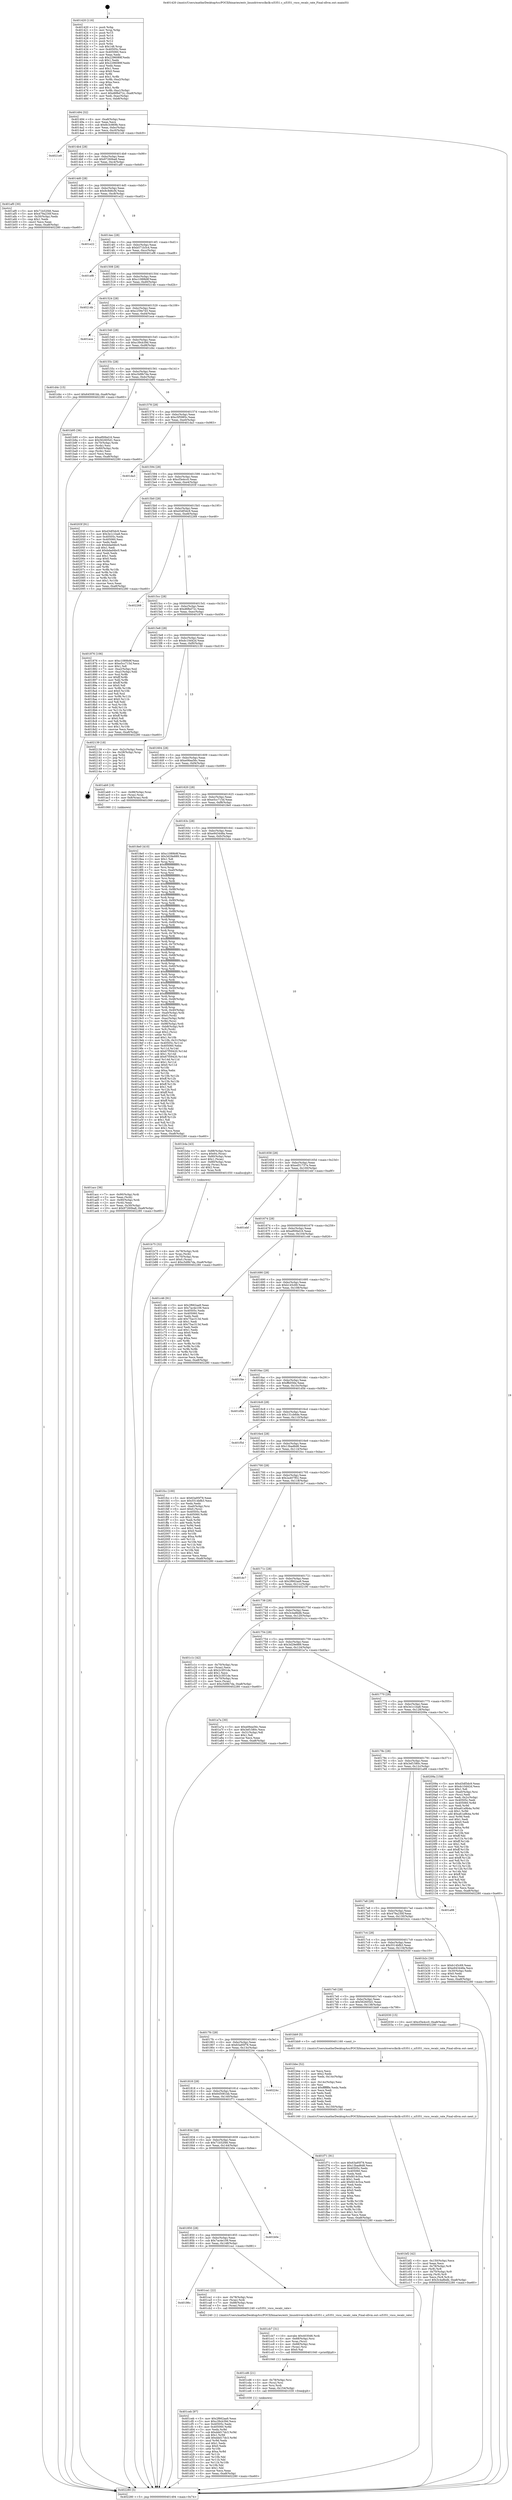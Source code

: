 digraph "0x401420" {
  label = "0x401420 (/mnt/c/Users/mathe/Desktop/tcc/POCII/binaries/extr_linuxdriversclkclk-si5351.c_si5351_vxco_recalc_rate_Final-ollvm.out::main(0))"
  labelloc = "t"
  node[shape=record]

  Entry [label="",width=0.3,height=0.3,shape=circle,fillcolor=black,style=filled]
  "0x401494" [label="{
     0x401494 [32]\l
     | [instrs]\l
     &nbsp;&nbsp;0x401494 \<+6\>: mov -0xa8(%rbp),%eax\l
     &nbsp;&nbsp;0x40149a \<+2\>: mov %eax,%ecx\l
     &nbsp;&nbsp;0x40149c \<+6\>: sub $0x8c3c869b,%ecx\l
     &nbsp;&nbsp;0x4014a2 \<+6\>: mov %eax,-0xbc(%rbp)\l
     &nbsp;&nbsp;0x4014a8 \<+6\>: mov %ecx,-0xc0(%rbp)\l
     &nbsp;&nbsp;0x4014ae \<+6\>: je 00000000004021e9 \<main+0xdc9\>\l
  }"]
  "0x4021e9" [label="{
     0x4021e9\l
  }", style=dashed]
  "0x4014b4" [label="{
     0x4014b4 [28]\l
     | [instrs]\l
     &nbsp;&nbsp;0x4014b4 \<+5\>: jmp 00000000004014b9 \<main+0x99\>\l
     &nbsp;&nbsp;0x4014b9 \<+6\>: mov -0xbc(%rbp),%eax\l
     &nbsp;&nbsp;0x4014bf \<+5\>: sub $0x97260ba8,%eax\l
     &nbsp;&nbsp;0x4014c4 \<+6\>: mov %eax,-0xc4(%rbp)\l
     &nbsp;&nbsp;0x4014ca \<+6\>: je 0000000000401af0 \<main+0x6d0\>\l
  }"]
  Exit [label="",width=0.3,height=0.3,shape=circle,fillcolor=black,style=filled,peripheries=2]
  "0x401af0" [label="{
     0x401af0 [30]\l
     | [instrs]\l
     &nbsp;&nbsp;0x401af0 \<+5\>: mov $0x71b52f46,%eax\l
     &nbsp;&nbsp;0x401af5 \<+5\>: mov $0x479a230f,%ecx\l
     &nbsp;&nbsp;0x401afa \<+3\>: mov -0x30(%rbp),%edx\l
     &nbsp;&nbsp;0x401afd \<+3\>: cmp $0x1,%edx\l
     &nbsp;&nbsp;0x401b00 \<+3\>: cmovl %ecx,%eax\l
     &nbsp;&nbsp;0x401b03 \<+6\>: mov %eax,-0xa8(%rbp)\l
     &nbsp;&nbsp;0x401b09 \<+5\>: jmp 0000000000402280 \<main+0xe60\>\l
  }"]
  "0x4014d0" [label="{
     0x4014d0 [28]\l
     | [instrs]\l
     &nbsp;&nbsp;0x4014d0 \<+5\>: jmp 00000000004014d5 \<main+0xb5\>\l
     &nbsp;&nbsp;0x4014d5 \<+6\>: mov -0xbc(%rbp),%eax\l
     &nbsp;&nbsp;0x4014db \<+5\>: sub $0x9c9d6cf4,%eax\l
     &nbsp;&nbsp;0x4014e0 \<+6\>: mov %eax,-0xc8(%rbp)\l
     &nbsp;&nbsp;0x4014e6 \<+6\>: je 0000000000401e22 \<main+0xa02\>\l
  }"]
  "0x401ceb" [label="{
     0x401ceb [97]\l
     | [instrs]\l
     &nbsp;&nbsp;0x401ceb \<+5\>: mov $0x2f662aa9,%eax\l
     &nbsp;&nbsp;0x401cf0 \<+5\>: mov $0xc39cb39d,%ecx\l
     &nbsp;&nbsp;0x401cf5 \<+7\>: mov 0x40505c,%edx\l
     &nbsp;&nbsp;0x401cfc \<+8\>: mov 0x405060,%r8d\l
     &nbsp;&nbsp;0x401d04 \<+3\>: mov %edx,%r9d\l
     &nbsp;&nbsp;0x401d07 \<+7\>: sub $0xddd17dc3,%r9d\l
     &nbsp;&nbsp;0x401d0e \<+4\>: sub $0x1,%r9d\l
     &nbsp;&nbsp;0x401d12 \<+7\>: add $0xddd17dc3,%r9d\l
     &nbsp;&nbsp;0x401d19 \<+4\>: imul %r9d,%edx\l
     &nbsp;&nbsp;0x401d1d \<+3\>: and $0x1,%edx\l
     &nbsp;&nbsp;0x401d20 \<+3\>: cmp $0x0,%edx\l
     &nbsp;&nbsp;0x401d23 \<+4\>: sete %r10b\l
     &nbsp;&nbsp;0x401d27 \<+4\>: cmp $0xa,%r8d\l
     &nbsp;&nbsp;0x401d2b \<+4\>: setl %r11b\l
     &nbsp;&nbsp;0x401d2f \<+3\>: mov %r10b,%bl\l
     &nbsp;&nbsp;0x401d32 \<+3\>: and %r11b,%bl\l
     &nbsp;&nbsp;0x401d35 \<+3\>: xor %r11b,%r10b\l
     &nbsp;&nbsp;0x401d38 \<+3\>: or %r10b,%bl\l
     &nbsp;&nbsp;0x401d3b \<+3\>: test $0x1,%bl\l
     &nbsp;&nbsp;0x401d3e \<+3\>: cmovne %ecx,%eax\l
     &nbsp;&nbsp;0x401d41 \<+6\>: mov %eax,-0xa8(%rbp)\l
     &nbsp;&nbsp;0x401d47 \<+5\>: jmp 0000000000402280 \<main+0xe60\>\l
  }"]
  "0x401e22" [label="{
     0x401e22\l
  }", style=dashed]
  "0x4014ec" [label="{
     0x4014ec [28]\l
     | [instrs]\l
     &nbsp;&nbsp;0x4014ec \<+5\>: jmp 00000000004014f1 \<main+0xd1\>\l
     &nbsp;&nbsp;0x4014f1 \<+6\>: mov -0xbc(%rbp),%eax\l
     &nbsp;&nbsp;0x4014f7 \<+5\>: sub $0xb571b3c4,%eax\l
     &nbsp;&nbsp;0x4014fc \<+6\>: mov %eax,-0xcc(%rbp)\l
     &nbsp;&nbsp;0x401502 \<+6\>: je 0000000000401ef8 \<main+0xad8\>\l
  }"]
  "0x401cd6" [label="{
     0x401cd6 [21]\l
     | [instrs]\l
     &nbsp;&nbsp;0x401cd6 \<+4\>: mov -0x78(%rbp),%rsi\l
     &nbsp;&nbsp;0x401cda \<+3\>: mov (%rsi),%rsi\l
     &nbsp;&nbsp;0x401cdd \<+3\>: mov %rsi,%rdi\l
     &nbsp;&nbsp;0x401ce0 \<+6\>: mov %eax,-0x154(%rbp)\l
     &nbsp;&nbsp;0x401ce6 \<+5\>: call 0000000000401030 \<free@plt\>\l
     | [calls]\l
     &nbsp;&nbsp;0x401030 \{1\} (unknown)\l
  }"]
  "0x401ef8" [label="{
     0x401ef8\l
  }", style=dashed]
  "0x401508" [label="{
     0x401508 [28]\l
     | [instrs]\l
     &nbsp;&nbsp;0x401508 \<+5\>: jmp 000000000040150d \<main+0xed\>\l
     &nbsp;&nbsp;0x40150d \<+6\>: mov -0xbc(%rbp),%eax\l
     &nbsp;&nbsp;0x401513 \<+5\>: sub $0xc1089b9f,%eax\l
     &nbsp;&nbsp;0x401518 \<+6\>: mov %eax,-0xd0(%rbp)\l
     &nbsp;&nbsp;0x40151e \<+6\>: je 000000000040214b \<main+0xd2b\>\l
  }"]
  "0x401cb7" [label="{
     0x401cb7 [31]\l
     | [instrs]\l
     &nbsp;&nbsp;0x401cb7 \<+10\>: movabs $0x4030d6,%rdi\l
     &nbsp;&nbsp;0x401cc1 \<+4\>: mov -0x68(%rbp),%rsi\l
     &nbsp;&nbsp;0x401cc5 \<+3\>: mov %rax,(%rsi)\l
     &nbsp;&nbsp;0x401cc8 \<+4\>: mov -0x68(%rbp),%rax\l
     &nbsp;&nbsp;0x401ccc \<+3\>: mov (%rax),%rsi\l
     &nbsp;&nbsp;0x401ccf \<+2\>: mov $0x0,%al\l
     &nbsp;&nbsp;0x401cd1 \<+5\>: call 0000000000401040 \<printf@plt\>\l
     | [calls]\l
     &nbsp;&nbsp;0x401040 \{1\} (unknown)\l
  }"]
  "0x40214b" [label="{
     0x40214b\l
  }", style=dashed]
  "0x401524" [label="{
     0x401524 [28]\l
     | [instrs]\l
     &nbsp;&nbsp;0x401524 \<+5\>: jmp 0000000000401529 \<main+0x109\>\l
     &nbsp;&nbsp;0x401529 \<+6\>: mov -0xbc(%rbp),%eax\l
     &nbsp;&nbsp;0x40152f \<+5\>: sub $0xc259e7d3,%eax\l
     &nbsp;&nbsp;0x401534 \<+6\>: mov %eax,-0xd4(%rbp)\l
     &nbsp;&nbsp;0x40153a \<+6\>: je 0000000000401ece \<main+0xaae\>\l
  }"]
  "0x40186c" [label="{
     0x40186c\l
  }", style=dashed]
  "0x401ece" [label="{
     0x401ece\l
  }", style=dashed]
  "0x401540" [label="{
     0x401540 [28]\l
     | [instrs]\l
     &nbsp;&nbsp;0x401540 \<+5\>: jmp 0000000000401545 \<main+0x125\>\l
     &nbsp;&nbsp;0x401545 \<+6\>: mov -0xbc(%rbp),%eax\l
     &nbsp;&nbsp;0x40154b \<+5\>: sub $0xc39cb39d,%eax\l
     &nbsp;&nbsp;0x401550 \<+6\>: mov %eax,-0xd8(%rbp)\l
     &nbsp;&nbsp;0x401556 \<+6\>: je 0000000000401d4c \<main+0x92c\>\l
  }"]
  "0x401ca1" [label="{
     0x401ca1 [22]\l
     | [instrs]\l
     &nbsp;&nbsp;0x401ca1 \<+4\>: mov -0x78(%rbp),%rax\l
     &nbsp;&nbsp;0x401ca5 \<+3\>: mov (%rax),%rdi\l
     &nbsp;&nbsp;0x401ca8 \<+7\>: mov -0x88(%rbp),%rax\l
     &nbsp;&nbsp;0x401caf \<+3\>: mov (%rax),%rsi\l
     &nbsp;&nbsp;0x401cb2 \<+5\>: call 0000000000401240 \<si5351_vxco_recalc_rate\>\l
     | [calls]\l
     &nbsp;&nbsp;0x401240 \{1\} (/mnt/c/Users/mathe/Desktop/tcc/POCII/binaries/extr_linuxdriversclkclk-si5351.c_si5351_vxco_recalc_rate_Final-ollvm.out::si5351_vxco_recalc_rate)\l
  }"]
  "0x401d4c" [label="{
     0x401d4c [15]\l
     | [instrs]\l
     &nbsp;&nbsp;0x401d4c \<+10\>: movl $0x645081bb,-0xa8(%rbp)\l
     &nbsp;&nbsp;0x401d56 \<+5\>: jmp 0000000000402280 \<main+0xe60\>\l
  }"]
  "0x40155c" [label="{
     0x40155c [28]\l
     | [instrs]\l
     &nbsp;&nbsp;0x40155c \<+5\>: jmp 0000000000401561 \<main+0x141\>\l
     &nbsp;&nbsp;0x401561 \<+6\>: mov -0xbc(%rbp),%eax\l
     &nbsp;&nbsp;0x401567 \<+5\>: sub $0xc5d9b7da,%eax\l
     &nbsp;&nbsp;0x40156c \<+6\>: mov %eax,-0xdc(%rbp)\l
     &nbsp;&nbsp;0x401572 \<+6\>: je 0000000000401b95 \<main+0x775\>\l
  }"]
  "0x401850" [label="{
     0x401850 [28]\l
     | [instrs]\l
     &nbsp;&nbsp;0x401850 \<+5\>: jmp 0000000000401855 \<main+0x435\>\l
     &nbsp;&nbsp;0x401855 \<+6\>: mov -0xbc(%rbp),%eax\l
     &nbsp;&nbsp;0x40185b \<+5\>: sub $0x7ac4e109,%eax\l
     &nbsp;&nbsp;0x401860 \<+6\>: mov %eax,-0x148(%rbp)\l
     &nbsp;&nbsp;0x401866 \<+6\>: je 0000000000401ca1 \<main+0x881\>\l
  }"]
  "0x401b95" [label="{
     0x401b95 [36]\l
     | [instrs]\l
     &nbsp;&nbsp;0x401b95 \<+5\>: mov $0xef00bd16,%eax\l
     &nbsp;&nbsp;0x401b9a \<+5\>: mov $0x562605d1,%ecx\l
     &nbsp;&nbsp;0x401b9f \<+4\>: mov -0x70(%rbp),%rdx\l
     &nbsp;&nbsp;0x401ba3 \<+2\>: mov (%rdx),%esi\l
     &nbsp;&nbsp;0x401ba5 \<+4\>: mov -0x80(%rbp),%rdx\l
     &nbsp;&nbsp;0x401ba9 \<+2\>: cmp (%rdx),%esi\l
     &nbsp;&nbsp;0x401bab \<+3\>: cmovl %ecx,%eax\l
     &nbsp;&nbsp;0x401bae \<+6\>: mov %eax,-0xa8(%rbp)\l
     &nbsp;&nbsp;0x401bb4 \<+5\>: jmp 0000000000402280 \<main+0xe60\>\l
  }"]
  "0x401578" [label="{
     0x401578 [28]\l
     | [instrs]\l
     &nbsp;&nbsp;0x401578 \<+5\>: jmp 000000000040157d \<main+0x15d\>\l
     &nbsp;&nbsp;0x40157d \<+6\>: mov -0xbc(%rbp),%eax\l
     &nbsp;&nbsp;0x401583 \<+5\>: sub $0xc5f5985c,%eax\l
     &nbsp;&nbsp;0x401588 \<+6\>: mov %eax,-0xe0(%rbp)\l
     &nbsp;&nbsp;0x40158e \<+6\>: je 0000000000401da3 \<main+0x983\>\l
  }"]
  "0x401b0e" [label="{
     0x401b0e\l
  }", style=dashed]
  "0x401da3" [label="{
     0x401da3\l
  }", style=dashed]
  "0x401594" [label="{
     0x401594 [28]\l
     | [instrs]\l
     &nbsp;&nbsp;0x401594 \<+5\>: jmp 0000000000401599 \<main+0x179\>\l
     &nbsp;&nbsp;0x401599 \<+6\>: mov -0xbc(%rbp),%eax\l
     &nbsp;&nbsp;0x40159f \<+5\>: sub $0xcf3e4cc0,%eax\l
     &nbsp;&nbsp;0x4015a4 \<+6\>: mov %eax,-0xe4(%rbp)\l
     &nbsp;&nbsp;0x4015aa \<+6\>: je 000000000040203f \<main+0xc1f\>\l
  }"]
  "0x401834" [label="{
     0x401834 [28]\l
     | [instrs]\l
     &nbsp;&nbsp;0x401834 \<+5\>: jmp 0000000000401839 \<main+0x419\>\l
     &nbsp;&nbsp;0x401839 \<+6\>: mov -0xbc(%rbp),%eax\l
     &nbsp;&nbsp;0x40183f \<+5\>: sub $0x71b52f46,%eax\l
     &nbsp;&nbsp;0x401844 \<+6\>: mov %eax,-0x144(%rbp)\l
     &nbsp;&nbsp;0x40184a \<+6\>: je 0000000000401b0e \<main+0x6ee\>\l
  }"]
  "0x40203f" [label="{
     0x40203f [91]\l
     | [instrs]\l
     &nbsp;&nbsp;0x40203f \<+5\>: mov $0xd3df3dc9,%eax\l
     &nbsp;&nbsp;0x402044 \<+5\>: mov $0x3e1c1ba8,%ecx\l
     &nbsp;&nbsp;0x402049 \<+7\>: mov 0x40505c,%edx\l
     &nbsp;&nbsp;0x402050 \<+7\>: mov 0x405060,%esi\l
     &nbsp;&nbsp;0x402057 \<+2\>: mov %edx,%edi\l
     &nbsp;&nbsp;0x402059 \<+6\>: sub $0xbdad4bc0,%edi\l
     &nbsp;&nbsp;0x40205f \<+3\>: sub $0x1,%edi\l
     &nbsp;&nbsp;0x402062 \<+6\>: add $0xbdad4bc0,%edi\l
     &nbsp;&nbsp;0x402068 \<+3\>: imul %edi,%edx\l
     &nbsp;&nbsp;0x40206b \<+3\>: and $0x1,%edx\l
     &nbsp;&nbsp;0x40206e \<+3\>: cmp $0x0,%edx\l
     &nbsp;&nbsp;0x402071 \<+4\>: sete %r8b\l
     &nbsp;&nbsp;0x402075 \<+3\>: cmp $0xa,%esi\l
     &nbsp;&nbsp;0x402078 \<+4\>: setl %r9b\l
     &nbsp;&nbsp;0x40207c \<+3\>: mov %r8b,%r10b\l
     &nbsp;&nbsp;0x40207f \<+3\>: and %r9b,%r10b\l
     &nbsp;&nbsp;0x402082 \<+3\>: xor %r9b,%r8b\l
     &nbsp;&nbsp;0x402085 \<+3\>: or %r8b,%r10b\l
     &nbsp;&nbsp;0x402088 \<+4\>: test $0x1,%r10b\l
     &nbsp;&nbsp;0x40208c \<+3\>: cmovne %ecx,%eax\l
     &nbsp;&nbsp;0x40208f \<+6\>: mov %eax,-0xa8(%rbp)\l
     &nbsp;&nbsp;0x402095 \<+5\>: jmp 0000000000402280 \<main+0xe60\>\l
  }"]
  "0x4015b0" [label="{
     0x4015b0 [28]\l
     | [instrs]\l
     &nbsp;&nbsp;0x4015b0 \<+5\>: jmp 00000000004015b5 \<main+0x195\>\l
     &nbsp;&nbsp;0x4015b5 \<+6\>: mov -0xbc(%rbp),%eax\l
     &nbsp;&nbsp;0x4015bb \<+5\>: sub $0xd3df3dc9,%eax\l
     &nbsp;&nbsp;0x4015c0 \<+6\>: mov %eax,-0xe8(%rbp)\l
     &nbsp;&nbsp;0x4015c6 \<+6\>: je 0000000000402268 \<main+0xe48\>\l
  }"]
  "0x401f71" [label="{
     0x401f71 [91]\l
     | [instrs]\l
     &nbsp;&nbsp;0x401f71 \<+5\>: mov $0x63a95f78,%eax\l
     &nbsp;&nbsp;0x401f76 \<+5\>: mov $0x13bad6d8,%ecx\l
     &nbsp;&nbsp;0x401f7b \<+7\>: mov 0x40505c,%edx\l
     &nbsp;&nbsp;0x401f82 \<+7\>: mov 0x405060,%esi\l
     &nbsp;&nbsp;0x401f89 \<+2\>: mov %edx,%edi\l
     &nbsp;&nbsp;0x401f8b \<+6\>: sub $0xfd14c5ca,%edi\l
     &nbsp;&nbsp;0x401f91 \<+3\>: sub $0x1,%edi\l
     &nbsp;&nbsp;0x401f94 \<+6\>: add $0xfd14c5ca,%edi\l
     &nbsp;&nbsp;0x401f9a \<+3\>: imul %edi,%edx\l
     &nbsp;&nbsp;0x401f9d \<+3\>: and $0x1,%edx\l
     &nbsp;&nbsp;0x401fa0 \<+3\>: cmp $0x0,%edx\l
     &nbsp;&nbsp;0x401fa3 \<+4\>: sete %r8b\l
     &nbsp;&nbsp;0x401fa7 \<+3\>: cmp $0xa,%esi\l
     &nbsp;&nbsp;0x401faa \<+4\>: setl %r9b\l
     &nbsp;&nbsp;0x401fae \<+3\>: mov %r8b,%r10b\l
     &nbsp;&nbsp;0x401fb1 \<+3\>: and %r9b,%r10b\l
     &nbsp;&nbsp;0x401fb4 \<+3\>: xor %r9b,%r8b\l
     &nbsp;&nbsp;0x401fb7 \<+3\>: or %r8b,%r10b\l
     &nbsp;&nbsp;0x401fba \<+4\>: test $0x1,%r10b\l
     &nbsp;&nbsp;0x401fbe \<+3\>: cmovne %ecx,%eax\l
     &nbsp;&nbsp;0x401fc1 \<+6\>: mov %eax,-0xa8(%rbp)\l
     &nbsp;&nbsp;0x401fc7 \<+5\>: jmp 0000000000402280 \<main+0xe60\>\l
  }"]
  "0x402268" [label="{
     0x402268\l
  }", style=dashed]
  "0x4015cc" [label="{
     0x4015cc [28]\l
     | [instrs]\l
     &nbsp;&nbsp;0x4015cc \<+5\>: jmp 00000000004015d1 \<main+0x1b1\>\l
     &nbsp;&nbsp;0x4015d1 \<+6\>: mov -0xbc(%rbp),%eax\l
     &nbsp;&nbsp;0x4015d7 \<+5\>: sub $0xd6fbd72c,%eax\l
     &nbsp;&nbsp;0x4015dc \<+6\>: mov %eax,-0xec(%rbp)\l
     &nbsp;&nbsp;0x4015e2 \<+6\>: je 0000000000401876 \<main+0x456\>\l
  }"]
  "0x401818" [label="{
     0x401818 [28]\l
     | [instrs]\l
     &nbsp;&nbsp;0x401818 \<+5\>: jmp 000000000040181d \<main+0x3fd\>\l
     &nbsp;&nbsp;0x40181d \<+6\>: mov -0xbc(%rbp),%eax\l
     &nbsp;&nbsp;0x401823 \<+5\>: sub $0x645081bb,%eax\l
     &nbsp;&nbsp;0x401828 \<+6\>: mov %eax,-0x140(%rbp)\l
     &nbsp;&nbsp;0x40182e \<+6\>: je 0000000000401f71 \<main+0xb51\>\l
  }"]
  "0x401876" [label="{
     0x401876 [106]\l
     | [instrs]\l
     &nbsp;&nbsp;0x401876 \<+5\>: mov $0xc1089b9f,%eax\l
     &nbsp;&nbsp;0x40187b \<+5\>: mov $0xe5cc715d,%ecx\l
     &nbsp;&nbsp;0x401880 \<+2\>: mov $0x1,%dl\l
     &nbsp;&nbsp;0x401882 \<+7\>: mov -0xa2(%rbp),%sil\l
     &nbsp;&nbsp;0x401889 \<+7\>: mov -0xa1(%rbp),%dil\l
     &nbsp;&nbsp;0x401890 \<+3\>: mov %sil,%r8b\l
     &nbsp;&nbsp;0x401893 \<+4\>: xor $0xff,%r8b\l
     &nbsp;&nbsp;0x401897 \<+3\>: mov %dil,%r9b\l
     &nbsp;&nbsp;0x40189a \<+4\>: xor $0xff,%r9b\l
     &nbsp;&nbsp;0x40189e \<+3\>: xor $0x0,%dl\l
     &nbsp;&nbsp;0x4018a1 \<+3\>: mov %r8b,%r10b\l
     &nbsp;&nbsp;0x4018a4 \<+4\>: and $0x0,%r10b\l
     &nbsp;&nbsp;0x4018a8 \<+3\>: and %dl,%sil\l
     &nbsp;&nbsp;0x4018ab \<+3\>: mov %r9b,%r11b\l
     &nbsp;&nbsp;0x4018ae \<+4\>: and $0x0,%r11b\l
     &nbsp;&nbsp;0x4018b2 \<+3\>: and %dl,%dil\l
     &nbsp;&nbsp;0x4018b5 \<+3\>: or %sil,%r10b\l
     &nbsp;&nbsp;0x4018b8 \<+3\>: or %dil,%r11b\l
     &nbsp;&nbsp;0x4018bb \<+3\>: xor %r11b,%r10b\l
     &nbsp;&nbsp;0x4018be \<+3\>: or %r9b,%r8b\l
     &nbsp;&nbsp;0x4018c1 \<+4\>: xor $0xff,%r8b\l
     &nbsp;&nbsp;0x4018c5 \<+3\>: or $0x0,%dl\l
     &nbsp;&nbsp;0x4018c8 \<+3\>: and %dl,%r8b\l
     &nbsp;&nbsp;0x4018cb \<+3\>: or %r8b,%r10b\l
     &nbsp;&nbsp;0x4018ce \<+4\>: test $0x1,%r10b\l
     &nbsp;&nbsp;0x4018d2 \<+3\>: cmovne %ecx,%eax\l
     &nbsp;&nbsp;0x4018d5 \<+6\>: mov %eax,-0xa8(%rbp)\l
     &nbsp;&nbsp;0x4018db \<+5\>: jmp 0000000000402280 \<main+0xe60\>\l
  }"]
  "0x4015e8" [label="{
     0x4015e8 [28]\l
     | [instrs]\l
     &nbsp;&nbsp;0x4015e8 \<+5\>: jmp 00000000004015ed \<main+0x1cd\>\l
     &nbsp;&nbsp;0x4015ed \<+6\>: mov -0xbc(%rbp),%eax\l
     &nbsp;&nbsp;0x4015f3 \<+5\>: sub $0xdc10d42d,%eax\l
     &nbsp;&nbsp;0x4015f8 \<+6\>: mov %eax,-0xf0(%rbp)\l
     &nbsp;&nbsp;0x4015fe \<+6\>: je 0000000000402139 \<main+0xd19\>\l
  }"]
  "0x402280" [label="{
     0x402280 [5]\l
     | [instrs]\l
     &nbsp;&nbsp;0x402280 \<+5\>: jmp 0000000000401494 \<main+0x74\>\l
  }"]
  "0x401420" [label="{
     0x401420 [116]\l
     | [instrs]\l
     &nbsp;&nbsp;0x401420 \<+1\>: push %rbp\l
     &nbsp;&nbsp;0x401421 \<+3\>: mov %rsp,%rbp\l
     &nbsp;&nbsp;0x401424 \<+2\>: push %r15\l
     &nbsp;&nbsp;0x401426 \<+2\>: push %r14\l
     &nbsp;&nbsp;0x401428 \<+2\>: push %r13\l
     &nbsp;&nbsp;0x40142a \<+2\>: push %r12\l
     &nbsp;&nbsp;0x40142c \<+1\>: push %rbx\l
     &nbsp;&nbsp;0x40142d \<+7\>: sub $0x148,%rsp\l
     &nbsp;&nbsp;0x401434 \<+7\>: mov 0x40505c,%eax\l
     &nbsp;&nbsp;0x40143b \<+7\>: mov 0x405060,%ecx\l
     &nbsp;&nbsp;0x401442 \<+2\>: mov %eax,%edx\l
     &nbsp;&nbsp;0x401444 \<+6\>: sub $0x2296089f,%edx\l
     &nbsp;&nbsp;0x40144a \<+3\>: sub $0x1,%edx\l
     &nbsp;&nbsp;0x40144d \<+6\>: add $0x2296089f,%edx\l
     &nbsp;&nbsp;0x401453 \<+3\>: imul %edx,%eax\l
     &nbsp;&nbsp;0x401456 \<+3\>: and $0x1,%eax\l
     &nbsp;&nbsp;0x401459 \<+3\>: cmp $0x0,%eax\l
     &nbsp;&nbsp;0x40145c \<+4\>: sete %r8b\l
     &nbsp;&nbsp;0x401460 \<+4\>: and $0x1,%r8b\l
     &nbsp;&nbsp;0x401464 \<+7\>: mov %r8b,-0xa2(%rbp)\l
     &nbsp;&nbsp;0x40146b \<+3\>: cmp $0xa,%ecx\l
     &nbsp;&nbsp;0x40146e \<+4\>: setl %r8b\l
     &nbsp;&nbsp;0x401472 \<+4\>: and $0x1,%r8b\l
     &nbsp;&nbsp;0x401476 \<+7\>: mov %r8b,-0xa1(%rbp)\l
     &nbsp;&nbsp;0x40147d \<+10\>: movl $0xd6fbd72c,-0xa8(%rbp)\l
     &nbsp;&nbsp;0x401487 \<+6\>: mov %edi,-0xac(%rbp)\l
     &nbsp;&nbsp;0x40148d \<+7\>: mov %rsi,-0xb8(%rbp)\l
  }"]
  "0x40224c" [label="{
     0x40224c\l
  }", style=dashed]
  "0x402139" [label="{
     0x402139 [18]\l
     | [instrs]\l
     &nbsp;&nbsp;0x402139 \<+3\>: mov -0x2c(%rbp),%eax\l
     &nbsp;&nbsp;0x40213c \<+4\>: lea -0x28(%rbp),%rsp\l
     &nbsp;&nbsp;0x402140 \<+1\>: pop %rbx\l
     &nbsp;&nbsp;0x402141 \<+2\>: pop %r12\l
     &nbsp;&nbsp;0x402143 \<+2\>: pop %r13\l
     &nbsp;&nbsp;0x402145 \<+2\>: pop %r14\l
     &nbsp;&nbsp;0x402147 \<+2\>: pop %r15\l
     &nbsp;&nbsp;0x402149 \<+1\>: pop %rbp\l
     &nbsp;&nbsp;0x40214a \<+1\>: ret\l
  }"]
  "0x401604" [label="{
     0x401604 [28]\l
     | [instrs]\l
     &nbsp;&nbsp;0x401604 \<+5\>: jmp 0000000000401609 \<main+0x1e9\>\l
     &nbsp;&nbsp;0x401609 \<+6\>: mov -0xbc(%rbp),%eax\l
     &nbsp;&nbsp;0x40160f \<+5\>: sub $0xe06ea56c,%eax\l
     &nbsp;&nbsp;0x401614 \<+6\>: mov %eax,-0xf4(%rbp)\l
     &nbsp;&nbsp;0x40161a \<+6\>: je 0000000000401ab9 \<main+0x699\>\l
  }"]
  "0x401bf2" [label="{
     0x401bf2 [42]\l
     | [instrs]\l
     &nbsp;&nbsp;0x401bf2 \<+6\>: mov -0x150(%rbp),%ecx\l
     &nbsp;&nbsp;0x401bf8 \<+3\>: imul %eax,%ecx\l
     &nbsp;&nbsp;0x401bfb \<+4\>: mov -0x78(%rbp),%r8\l
     &nbsp;&nbsp;0x401bff \<+3\>: mov (%r8),%r8\l
     &nbsp;&nbsp;0x401c02 \<+4\>: mov -0x70(%rbp),%r9\l
     &nbsp;&nbsp;0x401c06 \<+3\>: movslq (%r9),%r9\l
     &nbsp;&nbsp;0x401c09 \<+4\>: mov %ecx,(%r8,%r9,4)\l
     &nbsp;&nbsp;0x401c0d \<+10\>: movl $0x3c4a8bdb,-0xa8(%rbp)\l
     &nbsp;&nbsp;0x401c17 \<+5\>: jmp 0000000000402280 \<main+0xe60\>\l
  }"]
  "0x401ab9" [label="{
     0x401ab9 [19]\l
     | [instrs]\l
     &nbsp;&nbsp;0x401ab9 \<+7\>: mov -0x98(%rbp),%rax\l
     &nbsp;&nbsp;0x401ac0 \<+3\>: mov (%rax),%rax\l
     &nbsp;&nbsp;0x401ac3 \<+4\>: mov 0x8(%rax),%rdi\l
     &nbsp;&nbsp;0x401ac7 \<+5\>: call 0000000000401060 \<atoi@plt\>\l
     | [calls]\l
     &nbsp;&nbsp;0x401060 \{1\} (unknown)\l
  }"]
  "0x401620" [label="{
     0x401620 [28]\l
     | [instrs]\l
     &nbsp;&nbsp;0x401620 \<+5\>: jmp 0000000000401625 \<main+0x205\>\l
     &nbsp;&nbsp;0x401625 \<+6\>: mov -0xbc(%rbp),%eax\l
     &nbsp;&nbsp;0x40162b \<+5\>: sub $0xe5cc715d,%eax\l
     &nbsp;&nbsp;0x401630 \<+6\>: mov %eax,-0xf8(%rbp)\l
     &nbsp;&nbsp;0x401636 \<+6\>: je 00000000004018e0 \<main+0x4c0\>\l
  }"]
  "0x401bbe" [label="{
     0x401bbe [52]\l
     | [instrs]\l
     &nbsp;&nbsp;0x401bbe \<+2\>: xor %ecx,%ecx\l
     &nbsp;&nbsp;0x401bc0 \<+5\>: mov $0x2,%edx\l
     &nbsp;&nbsp;0x401bc5 \<+6\>: mov %edx,-0x14c(%rbp)\l
     &nbsp;&nbsp;0x401bcb \<+1\>: cltd\l
     &nbsp;&nbsp;0x401bcc \<+6\>: mov -0x14c(%rbp),%esi\l
     &nbsp;&nbsp;0x401bd2 \<+2\>: idiv %esi\l
     &nbsp;&nbsp;0x401bd4 \<+6\>: imul $0xfffffffe,%edx,%edx\l
     &nbsp;&nbsp;0x401bda \<+2\>: mov %ecx,%edi\l
     &nbsp;&nbsp;0x401bdc \<+2\>: sub %edx,%edi\l
     &nbsp;&nbsp;0x401bde \<+2\>: mov %ecx,%edx\l
     &nbsp;&nbsp;0x401be0 \<+3\>: sub $0x1,%edx\l
     &nbsp;&nbsp;0x401be3 \<+2\>: add %edx,%edi\l
     &nbsp;&nbsp;0x401be5 \<+2\>: sub %edi,%ecx\l
     &nbsp;&nbsp;0x401be7 \<+6\>: mov %ecx,-0x150(%rbp)\l
     &nbsp;&nbsp;0x401bed \<+5\>: call 0000000000401160 \<next_i\>\l
     | [calls]\l
     &nbsp;&nbsp;0x401160 \{1\} (/mnt/c/Users/mathe/Desktop/tcc/POCII/binaries/extr_linuxdriversclkclk-si5351.c_si5351_vxco_recalc_rate_Final-ollvm.out::next_i)\l
  }"]
  "0x4018e0" [label="{
     0x4018e0 [410]\l
     | [instrs]\l
     &nbsp;&nbsp;0x4018e0 \<+5\>: mov $0xc1089b9f,%eax\l
     &nbsp;&nbsp;0x4018e5 \<+5\>: mov $0x3d29e889,%ecx\l
     &nbsp;&nbsp;0x4018ea \<+2\>: mov $0x1,%dl\l
     &nbsp;&nbsp;0x4018ec \<+3\>: mov %rsp,%rsi\l
     &nbsp;&nbsp;0x4018ef \<+4\>: add $0xfffffffffffffff0,%rsi\l
     &nbsp;&nbsp;0x4018f3 \<+3\>: mov %rsi,%rsp\l
     &nbsp;&nbsp;0x4018f6 \<+7\>: mov %rsi,-0xa0(%rbp)\l
     &nbsp;&nbsp;0x4018fd \<+3\>: mov %rsp,%rsi\l
     &nbsp;&nbsp;0x401900 \<+4\>: add $0xfffffffffffffff0,%rsi\l
     &nbsp;&nbsp;0x401904 \<+3\>: mov %rsi,%rsp\l
     &nbsp;&nbsp;0x401907 \<+3\>: mov %rsp,%rdi\l
     &nbsp;&nbsp;0x40190a \<+4\>: add $0xfffffffffffffff0,%rdi\l
     &nbsp;&nbsp;0x40190e \<+3\>: mov %rdi,%rsp\l
     &nbsp;&nbsp;0x401911 \<+7\>: mov %rdi,-0x98(%rbp)\l
     &nbsp;&nbsp;0x401918 \<+3\>: mov %rsp,%rdi\l
     &nbsp;&nbsp;0x40191b \<+4\>: add $0xfffffffffffffff0,%rdi\l
     &nbsp;&nbsp;0x40191f \<+3\>: mov %rdi,%rsp\l
     &nbsp;&nbsp;0x401922 \<+7\>: mov %rdi,-0x90(%rbp)\l
     &nbsp;&nbsp;0x401929 \<+3\>: mov %rsp,%rdi\l
     &nbsp;&nbsp;0x40192c \<+4\>: add $0xfffffffffffffff0,%rdi\l
     &nbsp;&nbsp;0x401930 \<+3\>: mov %rdi,%rsp\l
     &nbsp;&nbsp;0x401933 \<+7\>: mov %rdi,-0x88(%rbp)\l
     &nbsp;&nbsp;0x40193a \<+3\>: mov %rsp,%rdi\l
     &nbsp;&nbsp;0x40193d \<+4\>: add $0xfffffffffffffff0,%rdi\l
     &nbsp;&nbsp;0x401941 \<+3\>: mov %rdi,%rsp\l
     &nbsp;&nbsp;0x401944 \<+4\>: mov %rdi,-0x80(%rbp)\l
     &nbsp;&nbsp;0x401948 \<+3\>: mov %rsp,%rdi\l
     &nbsp;&nbsp;0x40194b \<+4\>: add $0xfffffffffffffff0,%rdi\l
     &nbsp;&nbsp;0x40194f \<+3\>: mov %rdi,%rsp\l
     &nbsp;&nbsp;0x401952 \<+4\>: mov %rdi,-0x78(%rbp)\l
     &nbsp;&nbsp;0x401956 \<+3\>: mov %rsp,%rdi\l
     &nbsp;&nbsp;0x401959 \<+4\>: add $0xfffffffffffffff0,%rdi\l
     &nbsp;&nbsp;0x40195d \<+3\>: mov %rdi,%rsp\l
     &nbsp;&nbsp;0x401960 \<+4\>: mov %rdi,-0x70(%rbp)\l
     &nbsp;&nbsp;0x401964 \<+3\>: mov %rsp,%rdi\l
     &nbsp;&nbsp;0x401967 \<+4\>: add $0xfffffffffffffff0,%rdi\l
     &nbsp;&nbsp;0x40196b \<+3\>: mov %rdi,%rsp\l
     &nbsp;&nbsp;0x40196e \<+4\>: mov %rdi,-0x68(%rbp)\l
     &nbsp;&nbsp;0x401972 \<+3\>: mov %rsp,%rdi\l
     &nbsp;&nbsp;0x401975 \<+4\>: add $0xfffffffffffffff0,%rdi\l
     &nbsp;&nbsp;0x401979 \<+3\>: mov %rdi,%rsp\l
     &nbsp;&nbsp;0x40197c \<+4\>: mov %rdi,-0x60(%rbp)\l
     &nbsp;&nbsp;0x401980 \<+3\>: mov %rsp,%rdi\l
     &nbsp;&nbsp;0x401983 \<+4\>: add $0xfffffffffffffff0,%rdi\l
     &nbsp;&nbsp;0x401987 \<+3\>: mov %rdi,%rsp\l
     &nbsp;&nbsp;0x40198a \<+4\>: mov %rdi,-0x58(%rbp)\l
     &nbsp;&nbsp;0x40198e \<+3\>: mov %rsp,%rdi\l
     &nbsp;&nbsp;0x401991 \<+4\>: add $0xfffffffffffffff0,%rdi\l
     &nbsp;&nbsp;0x401995 \<+3\>: mov %rdi,%rsp\l
     &nbsp;&nbsp;0x401998 \<+4\>: mov %rdi,-0x50(%rbp)\l
     &nbsp;&nbsp;0x40199c \<+3\>: mov %rsp,%rdi\l
     &nbsp;&nbsp;0x40199f \<+4\>: add $0xfffffffffffffff0,%rdi\l
     &nbsp;&nbsp;0x4019a3 \<+3\>: mov %rdi,%rsp\l
     &nbsp;&nbsp;0x4019a6 \<+4\>: mov %rdi,-0x48(%rbp)\l
     &nbsp;&nbsp;0x4019aa \<+3\>: mov %rsp,%rdi\l
     &nbsp;&nbsp;0x4019ad \<+4\>: add $0xfffffffffffffff0,%rdi\l
     &nbsp;&nbsp;0x4019b1 \<+3\>: mov %rdi,%rsp\l
     &nbsp;&nbsp;0x4019b4 \<+4\>: mov %rdi,-0x40(%rbp)\l
     &nbsp;&nbsp;0x4019b8 \<+7\>: mov -0xa0(%rbp),%rdi\l
     &nbsp;&nbsp;0x4019bf \<+6\>: movl $0x0,(%rdi)\l
     &nbsp;&nbsp;0x4019c5 \<+7\>: mov -0xac(%rbp),%r8d\l
     &nbsp;&nbsp;0x4019cc \<+3\>: mov %r8d,(%rsi)\l
     &nbsp;&nbsp;0x4019cf \<+7\>: mov -0x98(%rbp),%rdi\l
     &nbsp;&nbsp;0x4019d6 \<+7\>: mov -0xb8(%rbp),%r9\l
     &nbsp;&nbsp;0x4019dd \<+3\>: mov %r9,(%rdi)\l
     &nbsp;&nbsp;0x4019e0 \<+3\>: cmpl $0x2,(%rsi)\l
     &nbsp;&nbsp;0x4019e3 \<+4\>: setne %r10b\l
     &nbsp;&nbsp;0x4019e7 \<+4\>: and $0x1,%r10b\l
     &nbsp;&nbsp;0x4019eb \<+4\>: mov %r10b,-0x31(%rbp)\l
     &nbsp;&nbsp;0x4019ef \<+8\>: mov 0x40505c,%r11d\l
     &nbsp;&nbsp;0x4019f7 \<+7\>: mov 0x405060,%ebx\l
     &nbsp;&nbsp;0x4019fe \<+3\>: mov %r11d,%r14d\l
     &nbsp;&nbsp;0x401a01 \<+7\>: sub $0x67f59420,%r14d\l
     &nbsp;&nbsp;0x401a08 \<+4\>: sub $0x1,%r14d\l
     &nbsp;&nbsp;0x401a0c \<+7\>: add $0x67f59420,%r14d\l
     &nbsp;&nbsp;0x401a13 \<+4\>: imul %r14d,%r11d\l
     &nbsp;&nbsp;0x401a17 \<+4\>: and $0x1,%r11d\l
     &nbsp;&nbsp;0x401a1b \<+4\>: cmp $0x0,%r11d\l
     &nbsp;&nbsp;0x401a1f \<+4\>: sete %r10b\l
     &nbsp;&nbsp;0x401a23 \<+3\>: cmp $0xa,%ebx\l
     &nbsp;&nbsp;0x401a26 \<+4\>: setl %r15b\l
     &nbsp;&nbsp;0x401a2a \<+3\>: mov %r10b,%r12b\l
     &nbsp;&nbsp;0x401a2d \<+4\>: xor $0xff,%r12b\l
     &nbsp;&nbsp;0x401a31 \<+3\>: mov %r15b,%r13b\l
     &nbsp;&nbsp;0x401a34 \<+4\>: xor $0xff,%r13b\l
     &nbsp;&nbsp;0x401a38 \<+3\>: xor $0x1,%dl\l
     &nbsp;&nbsp;0x401a3b \<+3\>: mov %r12b,%sil\l
     &nbsp;&nbsp;0x401a3e \<+4\>: and $0xff,%sil\l
     &nbsp;&nbsp;0x401a42 \<+3\>: and %dl,%r10b\l
     &nbsp;&nbsp;0x401a45 \<+3\>: mov %r13b,%dil\l
     &nbsp;&nbsp;0x401a48 \<+4\>: and $0xff,%dil\l
     &nbsp;&nbsp;0x401a4c \<+3\>: and %dl,%r15b\l
     &nbsp;&nbsp;0x401a4f \<+3\>: or %r10b,%sil\l
     &nbsp;&nbsp;0x401a52 \<+3\>: or %r15b,%dil\l
     &nbsp;&nbsp;0x401a55 \<+3\>: xor %dil,%sil\l
     &nbsp;&nbsp;0x401a58 \<+3\>: or %r13b,%r12b\l
     &nbsp;&nbsp;0x401a5b \<+4\>: xor $0xff,%r12b\l
     &nbsp;&nbsp;0x401a5f \<+3\>: or $0x1,%dl\l
     &nbsp;&nbsp;0x401a62 \<+3\>: and %dl,%r12b\l
     &nbsp;&nbsp;0x401a65 \<+3\>: or %r12b,%sil\l
     &nbsp;&nbsp;0x401a68 \<+4\>: test $0x1,%sil\l
     &nbsp;&nbsp;0x401a6c \<+3\>: cmovne %ecx,%eax\l
     &nbsp;&nbsp;0x401a6f \<+6\>: mov %eax,-0xa8(%rbp)\l
     &nbsp;&nbsp;0x401a75 \<+5\>: jmp 0000000000402280 \<main+0xe60\>\l
  }"]
  "0x40163c" [label="{
     0x40163c [28]\l
     | [instrs]\l
     &nbsp;&nbsp;0x40163c \<+5\>: jmp 0000000000401641 \<main+0x221\>\l
     &nbsp;&nbsp;0x401641 \<+6\>: mov -0xbc(%rbp),%eax\l
     &nbsp;&nbsp;0x401647 \<+5\>: sub $0xe943448a,%eax\l
     &nbsp;&nbsp;0x40164c \<+6\>: mov %eax,-0xfc(%rbp)\l
     &nbsp;&nbsp;0x401652 \<+6\>: je 0000000000401b4a \<main+0x72a\>\l
  }"]
  "0x4017fc" [label="{
     0x4017fc [28]\l
     | [instrs]\l
     &nbsp;&nbsp;0x4017fc \<+5\>: jmp 0000000000401801 \<main+0x3e1\>\l
     &nbsp;&nbsp;0x401801 \<+6\>: mov -0xbc(%rbp),%eax\l
     &nbsp;&nbsp;0x401807 \<+5\>: sub $0x63a95f78,%eax\l
     &nbsp;&nbsp;0x40180c \<+6\>: mov %eax,-0x13c(%rbp)\l
     &nbsp;&nbsp;0x401812 \<+6\>: je 000000000040224c \<main+0xe2c\>\l
  }"]
  "0x401bb9" [label="{
     0x401bb9 [5]\l
     | [instrs]\l
     &nbsp;&nbsp;0x401bb9 \<+5\>: call 0000000000401160 \<next_i\>\l
     | [calls]\l
     &nbsp;&nbsp;0x401160 \{1\} (/mnt/c/Users/mathe/Desktop/tcc/POCII/binaries/extr_linuxdriversclkclk-si5351.c_si5351_vxco_recalc_rate_Final-ollvm.out::next_i)\l
  }"]
  "0x401b4a" [label="{
     0x401b4a [43]\l
     | [instrs]\l
     &nbsp;&nbsp;0x401b4a \<+7\>: mov -0x88(%rbp),%rax\l
     &nbsp;&nbsp;0x401b51 \<+7\>: movq $0x64,(%rax)\l
     &nbsp;&nbsp;0x401b58 \<+4\>: mov -0x80(%rbp),%rax\l
     &nbsp;&nbsp;0x401b5c \<+6\>: movl $0x1,(%rax)\l
     &nbsp;&nbsp;0x401b62 \<+4\>: mov -0x80(%rbp),%rax\l
     &nbsp;&nbsp;0x401b66 \<+3\>: movslq (%rax),%rax\l
     &nbsp;&nbsp;0x401b69 \<+4\>: shl $0x2,%rax\l
     &nbsp;&nbsp;0x401b6d \<+3\>: mov %rax,%rdi\l
     &nbsp;&nbsp;0x401b70 \<+5\>: call 0000000000401050 \<malloc@plt\>\l
     | [calls]\l
     &nbsp;&nbsp;0x401050 \{1\} (unknown)\l
  }"]
  "0x401658" [label="{
     0x401658 [28]\l
     | [instrs]\l
     &nbsp;&nbsp;0x401658 \<+5\>: jmp 000000000040165d \<main+0x23d\>\l
     &nbsp;&nbsp;0x40165d \<+6\>: mov -0xbc(%rbp),%eax\l
     &nbsp;&nbsp;0x401663 \<+5\>: sub $0xed51737e,%eax\l
     &nbsp;&nbsp;0x401668 \<+6\>: mov %eax,-0x100(%rbp)\l
     &nbsp;&nbsp;0x40166e \<+6\>: je 0000000000401ebf \<main+0xa9f\>\l
  }"]
  "0x4017e0" [label="{
     0x4017e0 [28]\l
     | [instrs]\l
     &nbsp;&nbsp;0x4017e0 \<+5\>: jmp 00000000004017e5 \<main+0x3c5\>\l
     &nbsp;&nbsp;0x4017e5 \<+6\>: mov -0xbc(%rbp),%eax\l
     &nbsp;&nbsp;0x4017eb \<+5\>: sub $0x562605d1,%eax\l
     &nbsp;&nbsp;0x4017f0 \<+6\>: mov %eax,-0x138(%rbp)\l
     &nbsp;&nbsp;0x4017f6 \<+6\>: je 0000000000401bb9 \<main+0x799\>\l
  }"]
  "0x401ebf" [label="{
     0x401ebf\l
  }", style=dashed]
  "0x401674" [label="{
     0x401674 [28]\l
     | [instrs]\l
     &nbsp;&nbsp;0x401674 \<+5\>: jmp 0000000000401679 \<main+0x259\>\l
     &nbsp;&nbsp;0x401679 \<+6\>: mov -0xbc(%rbp),%eax\l
     &nbsp;&nbsp;0x40167f \<+5\>: sub $0xef00bd16,%eax\l
     &nbsp;&nbsp;0x401684 \<+6\>: mov %eax,-0x104(%rbp)\l
     &nbsp;&nbsp;0x40168a \<+6\>: je 0000000000401c46 \<main+0x826\>\l
  }"]
  "0x402030" [label="{
     0x402030 [15]\l
     | [instrs]\l
     &nbsp;&nbsp;0x402030 \<+10\>: movl $0xcf3e4cc0,-0xa8(%rbp)\l
     &nbsp;&nbsp;0x40203a \<+5\>: jmp 0000000000402280 \<main+0xe60\>\l
  }"]
  "0x401c46" [label="{
     0x401c46 [91]\l
     | [instrs]\l
     &nbsp;&nbsp;0x401c46 \<+5\>: mov $0x2f662aa9,%eax\l
     &nbsp;&nbsp;0x401c4b \<+5\>: mov $0x7ac4e109,%ecx\l
     &nbsp;&nbsp;0x401c50 \<+7\>: mov 0x40505c,%edx\l
     &nbsp;&nbsp;0x401c57 \<+7\>: mov 0x405060,%esi\l
     &nbsp;&nbsp;0x401c5e \<+2\>: mov %edx,%edi\l
     &nbsp;&nbsp;0x401c60 \<+6\>: add $0x75ac313d,%edi\l
     &nbsp;&nbsp;0x401c66 \<+3\>: sub $0x1,%edi\l
     &nbsp;&nbsp;0x401c69 \<+6\>: sub $0x75ac313d,%edi\l
     &nbsp;&nbsp;0x401c6f \<+3\>: imul %edi,%edx\l
     &nbsp;&nbsp;0x401c72 \<+3\>: and $0x1,%edx\l
     &nbsp;&nbsp;0x401c75 \<+3\>: cmp $0x0,%edx\l
     &nbsp;&nbsp;0x401c78 \<+4\>: sete %r8b\l
     &nbsp;&nbsp;0x401c7c \<+3\>: cmp $0xa,%esi\l
     &nbsp;&nbsp;0x401c7f \<+4\>: setl %r9b\l
     &nbsp;&nbsp;0x401c83 \<+3\>: mov %r8b,%r10b\l
     &nbsp;&nbsp;0x401c86 \<+3\>: and %r9b,%r10b\l
     &nbsp;&nbsp;0x401c89 \<+3\>: xor %r9b,%r8b\l
     &nbsp;&nbsp;0x401c8c \<+3\>: or %r8b,%r10b\l
     &nbsp;&nbsp;0x401c8f \<+4\>: test $0x1,%r10b\l
     &nbsp;&nbsp;0x401c93 \<+3\>: cmovne %ecx,%eax\l
     &nbsp;&nbsp;0x401c96 \<+6\>: mov %eax,-0xa8(%rbp)\l
     &nbsp;&nbsp;0x401c9c \<+5\>: jmp 0000000000402280 \<main+0xe60\>\l
  }"]
  "0x401690" [label="{
     0x401690 [28]\l
     | [instrs]\l
     &nbsp;&nbsp;0x401690 \<+5\>: jmp 0000000000401695 \<main+0x275\>\l
     &nbsp;&nbsp;0x401695 \<+6\>: mov -0xbc(%rbp),%eax\l
     &nbsp;&nbsp;0x40169b \<+5\>: sub $0xb145c69,%eax\l
     &nbsp;&nbsp;0x4016a0 \<+6\>: mov %eax,-0x108(%rbp)\l
     &nbsp;&nbsp;0x4016a6 \<+6\>: je 0000000000401f4e \<main+0xb2e\>\l
  }"]
  "0x401b75" [label="{
     0x401b75 [32]\l
     | [instrs]\l
     &nbsp;&nbsp;0x401b75 \<+4\>: mov -0x78(%rbp),%rdi\l
     &nbsp;&nbsp;0x401b79 \<+3\>: mov %rax,(%rdi)\l
     &nbsp;&nbsp;0x401b7c \<+4\>: mov -0x70(%rbp),%rax\l
     &nbsp;&nbsp;0x401b80 \<+6\>: movl $0x0,(%rax)\l
     &nbsp;&nbsp;0x401b86 \<+10\>: movl $0xc5d9b7da,-0xa8(%rbp)\l
     &nbsp;&nbsp;0x401b90 \<+5\>: jmp 0000000000402280 \<main+0xe60\>\l
  }"]
  "0x401f4e" [label="{
     0x401f4e\l
  }", style=dashed]
  "0x4016ac" [label="{
     0x4016ac [28]\l
     | [instrs]\l
     &nbsp;&nbsp;0x4016ac \<+5\>: jmp 00000000004016b1 \<main+0x291\>\l
     &nbsp;&nbsp;0x4016b1 \<+6\>: mov -0xbc(%rbp),%eax\l
     &nbsp;&nbsp;0x4016b7 \<+5\>: sub $0xffb056e,%eax\l
     &nbsp;&nbsp;0x4016bc \<+6\>: mov %eax,-0x10c(%rbp)\l
     &nbsp;&nbsp;0x4016c2 \<+6\>: je 0000000000401d5b \<main+0x93b\>\l
  }"]
  "0x4017c4" [label="{
     0x4017c4 [28]\l
     | [instrs]\l
     &nbsp;&nbsp;0x4017c4 \<+5\>: jmp 00000000004017c9 \<main+0x3a9\>\l
     &nbsp;&nbsp;0x4017c9 \<+6\>: mov -0xbc(%rbp),%eax\l
     &nbsp;&nbsp;0x4017cf \<+5\>: sub $0x5514bfb3,%eax\l
     &nbsp;&nbsp;0x4017d4 \<+6\>: mov %eax,-0x134(%rbp)\l
     &nbsp;&nbsp;0x4017da \<+6\>: je 0000000000402030 \<main+0xc10\>\l
  }"]
  "0x401d5b" [label="{
     0x401d5b\l
  }", style=dashed]
  "0x4016c8" [label="{
     0x4016c8 [28]\l
     | [instrs]\l
     &nbsp;&nbsp;0x4016c8 \<+5\>: jmp 00000000004016cd \<main+0x2ad\>\l
     &nbsp;&nbsp;0x4016cd \<+6\>: mov -0xbc(%rbp),%eax\l
     &nbsp;&nbsp;0x4016d3 \<+5\>: sub $0x131cb6de,%eax\l
     &nbsp;&nbsp;0x4016d8 \<+6\>: mov %eax,-0x110(%rbp)\l
     &nbsp;&nbsp;0x4016de \<+6\>: je 0000000000401f5d \<main+0xb3d\>\l
  }"]
  "0x401b2c" [label="{
     0x401b2c [30]\l
     | [instrs]\l
     &nbsp;&nbsp;0x401b2c \<+5\>: mov $0xb145c69,%eax\l
     &nbsp;&nbsp;0x401b31 \<+5\>: mov $0xe943448a,%ecx\l
     &nbsp;&nbsp;0x401b36 \<+3\>: mov -0x30(%rbp),%edx\l
     &nbsp;&nbsp;0x401b39 \<+3\>: cmp $0x0,%edx\l
     &nbsp;&nbsp;0x401b3c \<+3\>: cmove %ecx,%eax\l
     &nbsp;&nbsp;0x401b3f \<+6\>: mov %eax,-0xa8(%rbp)\l
     &nbsp;&nbsp;0x401b45 \<+5\>: jmp 0000000000402280 \<main+0xe60\>\l
  }"]
  "0x401f5d" [label="{
     0x401f5d\l
  }", style=dashed]
  "0x4016e4" [label="{
     0x4016e4 [28]\l
     | [instrs]\l
     &nbsp;&nbsp;0x4016e4 \<+5\>: jmp 00000000004016e9 \<main+0x2c9\>\l
     &nbsp;&nbsp;0x4016e9 \<+6\>: mov -0xbc(%rbp),%eax\l
     &nbsp;&nbsp;0x4016ef \<+5\>: sub $0x13bad6d8,%eax\l
     &nbsp;&nbsp;0x4016f4 \<+6\>: mov %eax,-0x114(%rbp)\l
     &nbsp;&nbsp;0x4016fa \<+6\>: je 0000000000401fcc \<main+0xbac\>\l
  }"]
  "0x4017a8" [label="{
     0x4017a8 [28]\l
     | [instrs]\l
     &nbsp;&nbsp;0x4017a8 \<+5\>: jmp 00000000004017ad \<main+0x38d\>\l
     &nbsp;&nbsp;0x4017ad \<+6\>: mov -0xbc(%rbp),%eax\l
     &nbsp;&nbsp;0x4017b3 \<+5\>: sub $0x479a230f,%eax\l
     &nbsp;&nbsp;0x4017b8 \<+6\>: mov %eax,-0x130(%rbp)\l
     &nbsp;&nbsp;0x4017be \<+6\>: je 0000000000401b2c \<main+0x70c\>\l
  }"]
  "0x401fcc" [label="{
     0x401fcc [100]\l
     | [instrs]\l
     &nbsp;&nbsp;0x401fcc \<+5\>: mov $0x63a95f78,%eax\l
     &nbsp;&nbsp;0x401fd1 \<+5\>: mov $0x5514bfb3,%ecx\l
     &nbsp;&nbsp;0x401fd6 \<+2\>: xor %edx,%edx\l
     &nbsp;&nbsp;0x401fd8 \<+7\>: mov -0xa0(%rbp),%rsi\l
     &nbsp;&nbsp;0x401fdf \<+6\>: movl $0x0,(%rsi)\l
     &nbsp;&nbsp;0x401fe5 \<+7\>: mov 0x40505c,%edi\l
     &nbsp;&nbsp;0x401fec \<+8\>: mov 0x405060,%r8d\l
     &nbsp;&nbsp;0x401ff4 \<+3\>: sub $0x1,%edx\l
     &nbsp;&nbsp;0x401ff7 \<+3\>: mov %edi,%r9d\l
     &nbsp;&nbsp;0x401ffa \<+3\>: add %edx,%r9d\l
     &nbsp;&nbsp;0x401ffd \<+4\>: imul %r9d,%edi\l
     &nbsp;&nbsp;0x402001 \<+3\>: and $0x1,%edi\l
     &nbsp;&nbsp;0x402004 \<+3\>: cmp $0x0,%edi\l
     &nbsp;&nbsp;0x402007 \<+4\>: sete %r10b\l
     &nbsp;&nbsp;0x40200b \<+4\>: cmp $0xa,%r8d\l
     &nbsp;&nbsp;0x40200f \<+4\>: setl %r11b\l
     &nbsp;&nbsp;0x402013 \<+3\>: mov %r10b,%bl\l
     &nbsp;&nbsp;0x402016 \<+3\>: and %r11b,%bl\l
     &nbsp;&nbsp;0x402019 \<+3\>: xor %r11b,%r10b\l
     &nbsp;&nbsp;0x40201c \<+3\>: or %r10b,%bl\l
     &nbsp;&nbsp;0x40201f \<+3\>: test $0x1,%bl\l
     &nbsp;&nbsp;0x402022 \<+3\>: cmovne %ecx,%eax\l
     &nbsp;&nbsp;0x402025 \<+6\>: mov %eax,-0xa8(%rbp)\l
     &nbsp;&nbsp;0x40202b \<+5\>: jmp 0000000000402280 \<main+0xe60\>\l
  }"]
  "0x401700" [label="{
     0x401700 [28]\l
     | [instrs]\l
     &nbsp;&nbsp;0x401700 \<+5\>: jmp 0000000000401705 \<main+0x2e5\>\l
     &nbsp;&nbsp;0x401705 \<+6\>: mov -0xbc(%rbp),%eax\l
     &nbsp;&nbsp;0x40170b \<+5\>: sub $0x2a407f02,%eax\l
     &nbsp;&nbsp;0x401710 \<+6\>: mov %eax,-0x118(%rbp)\l
     &nbsp;&nbsp;0x401716 \<+6\>: je 0000000000401dc7 \<main+0x9a7\>\l
  }"]
  "0x401a98" [label="{
     0x401a98\l
  }", style=dashed]
  "0x401dc7" [label="{
     0x401dc7\l
  }", style=dashed]
  "0x40171c" [label="{
     0x40171c [28]\l
     | [instrs]\l
     &nbsp;&nbsp;0x40171c \<+5\>: jmp 0000000000401721 \<main+0x301\>\l
     &nbsp;&nbsp;0x401721 \<+6\>: mov -0xbc(%rbp),%eax\l
     &nbsp;&nbsp;0x401727 \<+5\>: sub $0x2f662aa9,%eax\l
     &nbsp;&nbsp;0x40172c \<+6\>: mov %eax,-0x11c(%rbp)\l
     &nbsp;&nbsp;0x401732 \<+6\>: je 0000000000402190 \<main+0xd70\>\l
  }"]
  "0x40178c" [label="{
     0x40178c [28]\l
     | [instrs]\l
     &nbsp;&nbsp;0x40178c \<+5\>: jmp 0000000000401791 \<main+0x371\>\l
     &nbsp;&nbsp;0x401791 \<+6\>: mov -0xbc(%rbp),%eax\l
     &nbsp;&nbsp;0x401797 \<+5\>: sub $0x3ef1580c,%eax\l
     &nbsp;&nbsp;0x40179c \<+6\>: mov %eax,-0x12c(%rbp)\l
     &nbsp;&nbsp;0x4017a2 \<+6\>: je 0000000000401a98 \<main+0x678\>\l
  }"]
  "0x402190" [label="{
     0x402190\l
  }", style=dashed]
  "0x401738" [label="{
     0x401738 [28]\l
     | [instrs]\l
     &nbsp;&nbsp;0x401738 \<+5\>: jmp 000000000040173d \<main+0x31d\>\l
     &nbsp;&nbsp;0x40173d \<+6\>: mov -0xbc(%rbp),%eax\l
     &nbsp;&nbsp;0x401743 \<+5\>: sub $0x3c4a8bdb,%eax\l
     &nbsp;&nbsp;0x401748 \<+6\>: mov %eax,-0x120(%rbp)\l
     &nbsp;&nbsp;0x40174e \<+6\>: je 0000000000401c1c \<main+0x7fc\>\l
  }"]
  "0x40209a" [label="{
     0x40209a [159]\l
     | [instrs]\l
     &nbsp;&nbsp;0x40209a \<+5\>: mov $0xd3df3dc9,%eax\l
     &nbsp;&nbsp;0x40209f \<+5\>: mov $0xdc10d42d,%ecx\l
     &nbsp;&nbsp;0x4020a4 \<+2\>: mov $0x1,%dl\l
     &nbsp;&nbsp;0x4020a6 \<+7\>: mov -0xa0(%rbp),%rsi\l
     &nbsp;&nbsp;0x4020ad \<+2\>: mov (%rsi),%edi\l
     &nbsp;&nbsp;0x4020af \<+3\>: mov %edi,-0x2c(%rbp)\l
     &nbsp;&nbsp;0x4020b2 \<+7\>: mov 0x40505c,%edi\l
     &nbsp;&nbsp;0x4020b9 \<+8\>: mov 0x405060,%r8d\l
     &nbsp;&nbsp;0x4020c1 \<+3\>: mov %edi,%r9d\l
     &nbsp;&nbsp;0x4020c4 \<+7\>: sub $0xa61a9b4a,%r9d\l
     &nbsp;&nbsp;0x4020cb \<+4\>: sub $0x1,%r9d\l
     &nbsp;&nbsp;0x4020cf \<+7\>: add $0xa61a9b4a,%r9d\l
     &nbsp;&nbsp;0x4020d6 \<+4\>: imul %r9d,%edi\l
     &nbsp;&nbsp;0x4020da \<+3\>: and $0x1,%edi\l
     &nbsp;&nbsp;0x4020dd \<+3\>: cmp $0x0,%edi\l
     &nbsp;&nbsp;0x4020e0 \<+4\>: sete %r10b\l
     &nbsp;&nbsp;0x4020e4 \<+4\>: cmp $0xa,%r8d\l
     &nbsp;&nbsp;0x4020e8 \<+4\>: setl %r11b\l
     &nbsp;&nbsp;0x4020ec \<+3\>: mov %r10b,%bl\l
     &nbsp;&nbsp;0x4020ef \<+3\>: xor $0xff,%bl\l
     &nbsp;&nbsp;0x4020f2 \<+3\>: mov %r11b,%r14b\l
     &nbsp;&nbsp;0x4020f5 \<+4\>: xor $0xff,%r14b\l
     &nbsp;&nbsp;0x4020f9 \<+3\>: xor $0x1,%dl\l
     &nbsp;&nbsp;0x4020fc \<+3\>: mov %bl,%r15b\l
     &nbsp;&nbsp;0x4020ff \<+4\>: and $0xff,%r15b\l
     &nbsp;&nbsp;0x402103 \<+3\>: and %dl,%r10b\l
     &nbsp;&nbsp;0x402106 \<+3\>: mov %r14b,%r12b\l
     &nbsp;&nbsp;0x402109 \<+4\>: and $0xff,%r12b\l
     &nbsp;&nbsp;0x40210d \<+3\>: and %dl,%r11b\l
     &nbsp;&nbsp;0x402110 \<+3\>: or %r10b,%r15b\l
     &nbsp;&nbsp;0x402113 \<+3\>: or %r11b,%r12b\l
     &nbsp;&nbsp;0x402116 \<+3\>: xor %r12b,%r15b\l
     &nbsp;&nbsp;0x402119 \<+3\>: or %r14b,%bl\l
     &nbsp;&nbsp;0x40211c \<+3\>: xor $0xff,%bl\l
     &nbsp;&nbsp;0x40211f \<+3\>: or $0x1,%dl\l
     &nbsp;&nbsp;0x402122 \<+2\>: and %dl,%bl\l
     &nbsp;&nbsp;0x402124 \<+3\>: or %bl,%r15b\l
     &nbsp;&nbsp;0x402127 \<+4\>: test $0x1,%r15b\l
     &nbsp;&nbsp;0x40212b \<+3\>: cmovne %ecx,%eax\l
     &nbsp;&nbsp;0x40212e \<+6\>: mov %eax,-0xa8(%rbp)\l
     &nbsp;&nbsp;0x402134 \<+5\>: jmp 0000000000402280 \<main+0xe60\>\l
  }"]
  "0x401c1c" [label="{
     0x401c1c [42]\l
     | [instrs]\l
     &nbsp;&nbsp;0x401c1c \<+4\>: mov -0x70(%rbp),%rax\l
     &nbsp;&nbsp;0x401c20 \<+2\>: mov (%rax),%ecx\l
     &nbsp;&nbsp;0x401c22 \<+6\>: sub $0x2c3f31de,%ecx\l
     &nbsp;&nbsp;0x401c28 \<+3\>: add $0x1,%ecx\l
     &nbsp;&nbsp;0x401c2b \<+6\>: add $0x2c3f31de,%ecx\l
     &nbsp;&nbsp;0x401c31 \<+4\>: mov -0x70(%rbp),%rax\l
     &nbsp;&nbsp;0x401c35 \<+2\>: mov %ecx,(%rax)\l
     &nbsp;&nbsp;0x401c37 \<+10\>: movl $0xc5d9b7da,-0xa8(%rbp)\l
     &nbsp;&nbsp;0x401c41 \<+5\>: jmp 0000000000402280 \<main+0xe60\>\l
  }"]
  "0x401754" [label="{
     0x401754 [28]\l
     | [instrs]\l
     &nbsp;&nbsp;0x401754 \<+5\>: jmp 0000000000401759 \<main+0x339\>\l
     &nbsp;&nbsp;0x401759 \<+6\>: mov -0xbc(%rbp),%eax\l
     &nbsp;&nbsp;0x40175f \<+5\>: sub $0x3d29e889,%eax\l
     &nbsp;&nbsp;0x401764 \<+6\>: mov %eax,-0x124(%rbp)\l
     &nbsp;&nbsp;0x40176a \<+6\>: je 0000000000401a7a \<main+0x65a\>\l
  }"]
  "0x401acc" [label="{
     0x401acc [36]\l
     | [instrs]\l
     &nbsp;&nbsp;0x401acc \<+7\>: mov -0x90(%rbp),%rdi\l
     &nbsp;&nbsp;0x401ad3 \<+2\>: mov %eax,(%rdi)\l
     &nbsp;&nbsp;0x401ad5 \<+7\>: mov -0x90(%rbp),%rdi\l
     &nbsp;&nbsp;0x401adc \<+2\>: mov (%rdi),%eax\l
     &nbsp;&nbsp;0x401ade \<+3\>: mov %eax,-0x30(%rbp)\l
     &nbsp;&nbsp;0x401ae1 \<+10\>: movl $0x97260ba8,-0xa8(%rbp)\l
     &nbsp;&nbsp;0x401aeb \<+5\>: jmp 0000000000402280 \<main+0xe60\>\l
  }"]
  "0x401a7a" [label="{
     0x401a7a [30]\l
     | [instrs]\l
     &nbsp;&nbsp;0x401a7a \<+5\>: mov $0xe06ea56c,%eax\l
     &nbsp;&nbsp;0x401a7f \<+5\>: mov $0x3ef1580c,%ecx\l
     &nbsp;&nbsp;0x401a84 \<+3\>: mov -0x31(%rbp),%dl\l
     &nbsp;&nbsp;0x401a87 \<+3\>: test $0x1,%dl\l
     &nbsp;&nbsp;0x401a8a \<+3\>: cmovne %ecx,%eax\l
     &nbsp;&nbsp;0x401a8d \<+6\>: mov %eax,-0xa8(%rbp)\l
     &nbsp;&nbsp;0x401a93 \<+5\>: jmp 0000000000402280 \<main+0xe60\>\l
  }"]
  "0x401770" [label="{
     0x401770 [28]\l
     | [instrs]\l
     &nbsp;&nbsp;0x401770 \<+5\>: jmp 0000000000401775 \<main+0x355\>\l
     &nbsp;&nbsp;0x401775 \<+6\>: mov -0xbc(%rbp),%eax\l
     &nbsp;&nbsp;0x40177b \<+5\>: sub $0x3e1c1ba8,%eax\l
     &nbsp;&nbsp;0x401780 \<+6\>: mov %eax,-0x128(%rbp)\l
     &nbsp;&nbsp;0x401786 \<+6\>: je 000000000040209a \<main+0xc7a\>\l
  }"]
  Entry -> "0x401420" [label=" 1"]
  "0x401494" -> "0x4021e9" [label=" 0"]
  "0x401494" -> "0x4014b4" [label=" 20"]
  "0x402139" -> Exit [label=" 1"]
  "0x4014b4" -> "0x401af0" [label=" 1"]
  "0x4014b4" -> "0x4014d0" [label=" 19"]
  "0x40209a" -> "0x402280" [label=" 1"]
  "0x4014d0" -> "0x401e22" [label=" 0"]
  "0x4014d0" -> "0x4014ec" [label=" 19"]
  "0x40203f" -> "0x402280" [label=" 1"]
  "0x4014ec" -> "0x401ef8" [label=" 0"]
  "0x4014ec" -> "0x401508" [label=" 19"]
  "0x402030" -> "0x402280" [label=" 1"]
  "0x401508" -> "0x40214b" [label=" 0"]
  "0x401508" -> "0x401524" [label=" 19"]
  "0x401fcc" -> "0x402280" [label=" 1"]
  "0x401524" -> "0x401ece" [label=" 0"]
  "0x401524" -> "0x401540" [label=" 19"]
  "0x401f71" -> "0x402280" [label=" 1"]
  "0x401540" -> "0x401d4c" [label=" 1"]
  "0x401540" -> "0x40155c" [label=" 18"]
  "0x401d4c" -> "0x402280" [label=" 1"]
  "0x40155c" -> "0x401b95" [label=" 2"]
  "0x40155c" -> "0x401578" [label=" 16"]
  "0x401cd6" -> "0x401ceb" [label=" 1"]
  "0x401578" -> "0x401da3" [label=" 0"]
  "0x401578" -> "0x401594" [label=" 16"]
  "0x401cb7" -> "0x401cd6" [label=" 1"]
  "0x401594" -> "0x40203f" [label=" 1"]
  "0x401594" -> "0x4015b0" [label=" 15"]
  "0x401850" -> "0x40186c" [label=" 0"]
  "0x4015b0" -> "0x402268" [label=" 0"]
  "0x4015b0" -> "0x4015cc" [label=" 15"]
  "0x401850" -> "0x401ca1" [label=" 1"]
  "0x4015cc" -> "0x401876" [label=" 1"]
  "0x4015cc" -> "0x4015e8" [label=" 14"]
  "0x401876" -> "0x402280" [label=" 1"]
  "0x401420" -> "0x401494" [label=" 1"]
  "0x402280" -> "0x401494" [label=" 19"]
  "0x401834" -> "0x401850" [label=" 1"]
  "0x4015e8" -> "0x402139" [label=" 1"]
  "0x4015e8" -> "0x401604" [label=" 13"]
  "0x401834" -> "0x401b0e" [label=" 0"]
  "0x401604" -> "0x401ab9" [label=" 1"]
  "0x401604" -> "0x401620" [label=" 12"]
  "0x401818" -> "0x401834" [label=" 1"]
  "0x401620" -> "0x4018e0" [label=" 1"]
  "0x401620" -> "0x40163c" [label=" 11"]
  "0x401818" -> "0x401f71" [label=" 1"]
  "0x4018e0" -> "0x402280" [label=" 1"]
  "0x401ceb" -> "0x402280" [label=" 1"]
  "0x40163c" -> "0x401b4a" [label=" 1"]
  "0x40163c" -> "0x401658" [label=" 10"]
  "0x4017fc" -> "0x401818" [label=" 2"]
  "0x401658" -> "0x401ebf" [label=" 0"]
  "0x401658" -> "0x401674" [label=" 10"]
  "0x401ca1" -> "0x401cb7" [label=" 1"]
  "0x401674" -> "0x401c46" [label=" 1"]
  "0x401674" -> "0x401690" [label=" 9"]
  "0x401c46" -> "0x402280" [label=" 1"]
  "0x401690" -> "0x401f4e" [label=" 0"]
  "0x401690" -> "0x4016ac" [label=" 9"]
  "0x401bf2" -> "0x402280" [label=" 1"]
  "0x4016ac" -> "0x401d5b" [label=" 0"]
  "0x4016ac" -> "0x4016c8" [label=" 9"]
  "0x401bbe" -> "0x401bf2" [label=" 1"]
  "0x4016c8" -> "0x401f5d" [label=" 0"]
  "0x4016c8" -> "0x4016e4" [label=" 9"]
  "0x401bb9" -> "0x401bbe" [label=" 1"]
  "0x4016e4" -> "0x401fcc" [label=" 1"]
  "0x4016e4" -> "0x401700" [label=" 8"]
  "0x4017e0" -> "0x401bb9" [label=" 1"]
  "0x401700" -> "0x401dc7" [label=" 0"]
  "0x401700" -> "0x40171c" [label=" 8"]
  "0x4017fc" -> "0x40224c" [label=" 0"]
  "0x40171c" -> "0x402190" [label=" 0"]
  "0x40171c" -> "0x401738" [label=" 8"]
  "0x4017c4" -> "0x402030" [label=" 1"]
  "0x401738" -> "0x401c1c" [label=" 1"]
  "0x401738" -> "0x401754" [label=" 7"]
  "0x401c1c" -> "0x402280" [label=" 1"]
  "0x401754" -> "0x401a7a" [label=" 1"]
  "0x401754" -> "0x401770" [label=" 6"]
  "0x401a7a" -> "0x402280" [label=" 1"]
  "0x401ab9" -> "0x401acc" [label=" 1"]
  "0x401acc" -> "0x402280" [label=" 1"]
  "0x401af0" -> "0x402280" [label=" 1"]
  "0x401b95" -> "0x402280" [label=" 2"]
  "0x401770" -> "0x40209a" [label=" 1"]
  "0x401770" -> "0x40178c" [label=" 5"]
  "0x4017c4" -> "0x4017e0" [label=" 3"]
  "0x40178c" -> "0x401a98" [label=" 0"]
  "0x40178c" -> "0x4017a8" [label=" 5"]
  "0x4017e0" -> "0x4017fc" [label=" 2"]
  "0x4017a8" -> "0x401b2c" [label=" 1"]
  "0x4017a8" -> "0x4017c4" [label=" 4"]
  "0x401b2c" -> "0x402280" [label=" 1"]
  "0x401b4a" -> "0x401b75" [label=" 1"]
  "0x401b75" -> "0x402280" [label=" 1"]
}

